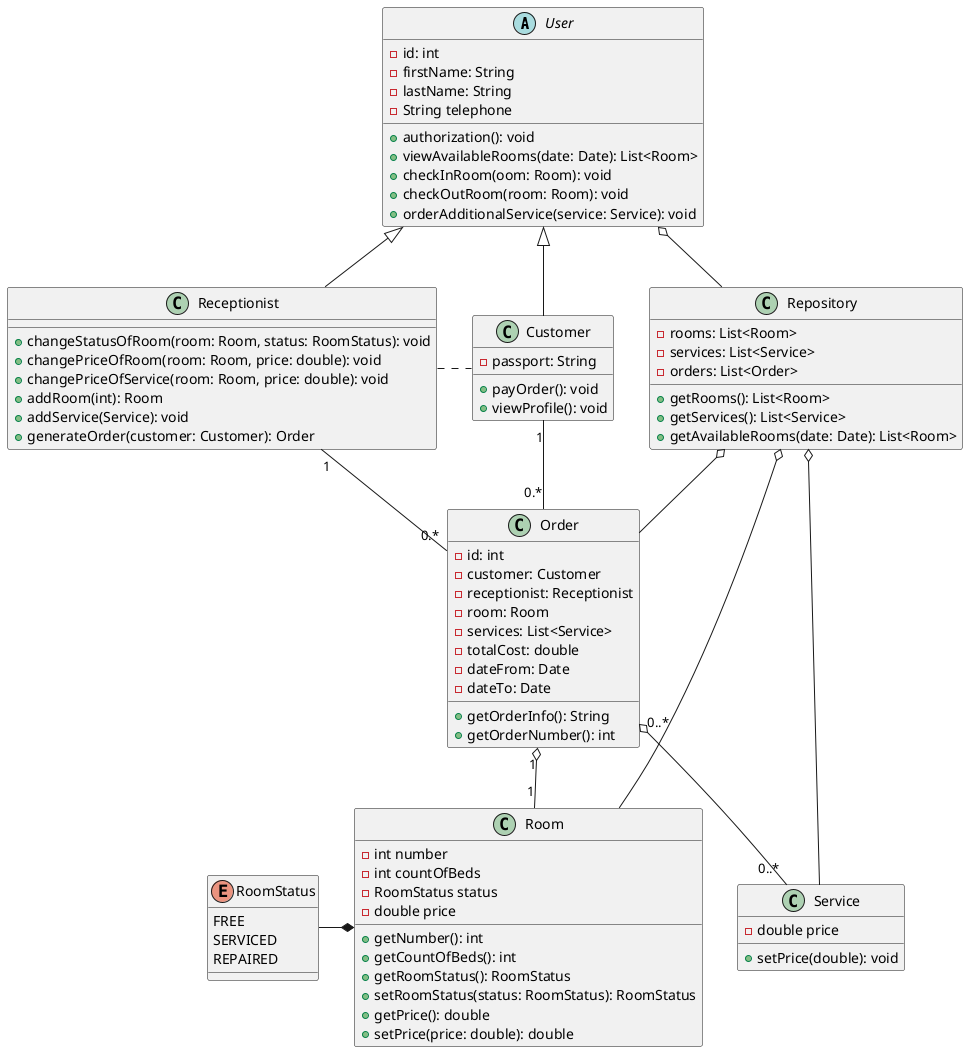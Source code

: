 @startuml
'https://plantuml.com/class-diagram

abstract class User{
-id: int
-firstName: String
-lastName: String
-String telephone
+authorization(): void
+viewAvailableRooms(date: Date): List<Room>
+checkInRoom(oom: Room): void
+checkOutRoom(room: Room): void
+orderAdditionalService(service: Service): void
}

class Customer{
-passport: String
+payOrder(): void
+viewProfile(): void
}

class Repository{
-rooms: List<Room>
-services: List<Service>
-orders: List<Order>
+getRooms(): List<Room>
+getServices(): List<Service>
+getAvailableRooms(date: Date): List<Room>
}

class Receptionist{
+changeStatusOfRoom(room: Room, status: RoomStatus): void
+changePriceOfRoom(room: Room, price: double): void
+changePriceOfService(room: Room, price: double): void
+addRoom(int): Room
+addService(Service): void
+generateOrder(customer: Customer): Order
}


User <|-- Customer
User <|-- Receptionist

class Room{
-int number
-int countOfBeds
-RoomStatus status
-double price
+getNumber(): int
+getCountOfBeds(): int
+getRoomStatus(): RoomStatus
+setRoomStatus(status: RoomStatus): RoomStatus
+getPrice(): double
+setPrice(price: double): double
}

class Order{
-id: int
-customer: Customer
-receptionist: Receptionist
-room: Room
-services: List<Service>
-totalCost: double
-dateFrom: Date
-dateTo: Date
+getOrderInfo(): String
+getOrderNumber(): int
}

class Service{
-double price
+setPrice(double): void
}

enum RoomStatus{
FREE
SERVICED
REPAIRED
}
User o-- Repository
RoomStatus -* Room
Order "1" o-- "1" Room
Order "0..*" o-- "0..*" Service
Receptionist . Customer
Receptionist "1"--"0.*" Order
Customer "1"-"0.*" Order
Repository o--- Room
Repository o--- Service
Repository o-- Order



@enduml